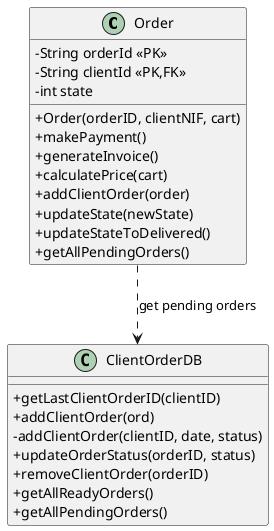 @startuml
skinparam classAttributeIconSize 0

'left to right direction


class Order {
    -String orderId «PK»
    -String clientId «PK,FK»
    -int state
    +Order(orderID, clientNIF, cart)
    +makePayment()
    +generateInvoice()
    +calculatePrice(cart)
    +addClientOrder(order)
    +updateState(newState)
    +updateStateToDelivered()
    +getAllPendingOrders()
}

class ClientOrderDB {
    +getLastClientOrderID(clientID)
    +addClientOrder(ord)
    -addClientOrder(clientID, date, status)
    +updateOrderStatus(orderID, status)
    +removeClientOrder(orderID)
    +getAllReadyOrders()
    +getAllPendingOrders()
}

Order ..> ClientOrderDB : get pending orders

@enduml


